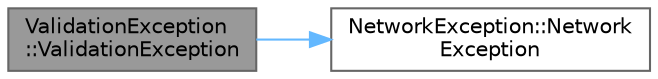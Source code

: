 digraph "ValidationException::ValidationException"
{
 // LATEX_PDF_SIZE
  bgcolor="transparent";
  edge [fontname=Helvetica,fontsize=10,labelfontname=Helvetica,labelfontsize=10];
  node [fontname=Helvetica,fontsize=10,shape=box,height=0.2,width=0.4];
  rankdir="LR";
  Node1 [id="Node000001",label="ValidationException\l::ValidationException",height=0.2,width=0.4,color="gray40", fillcolor="grey60", style="filled", fontcolor="black",tooltip=" "];
  Node1 -> Node2 [id="edge1_Node000001_Node000002",color="steelblue1",style="solid",tooltip=" "];
  Node2 [id="Node000002",label="NetworkException::Network\lException",height=0.2,width=0.4,color="grey40", fillcolor="white", style="filled",URL="$class_network_exception.html#aef0219d5da0b7dc29ef06daba7d942d9",tooltip=" "];
}
